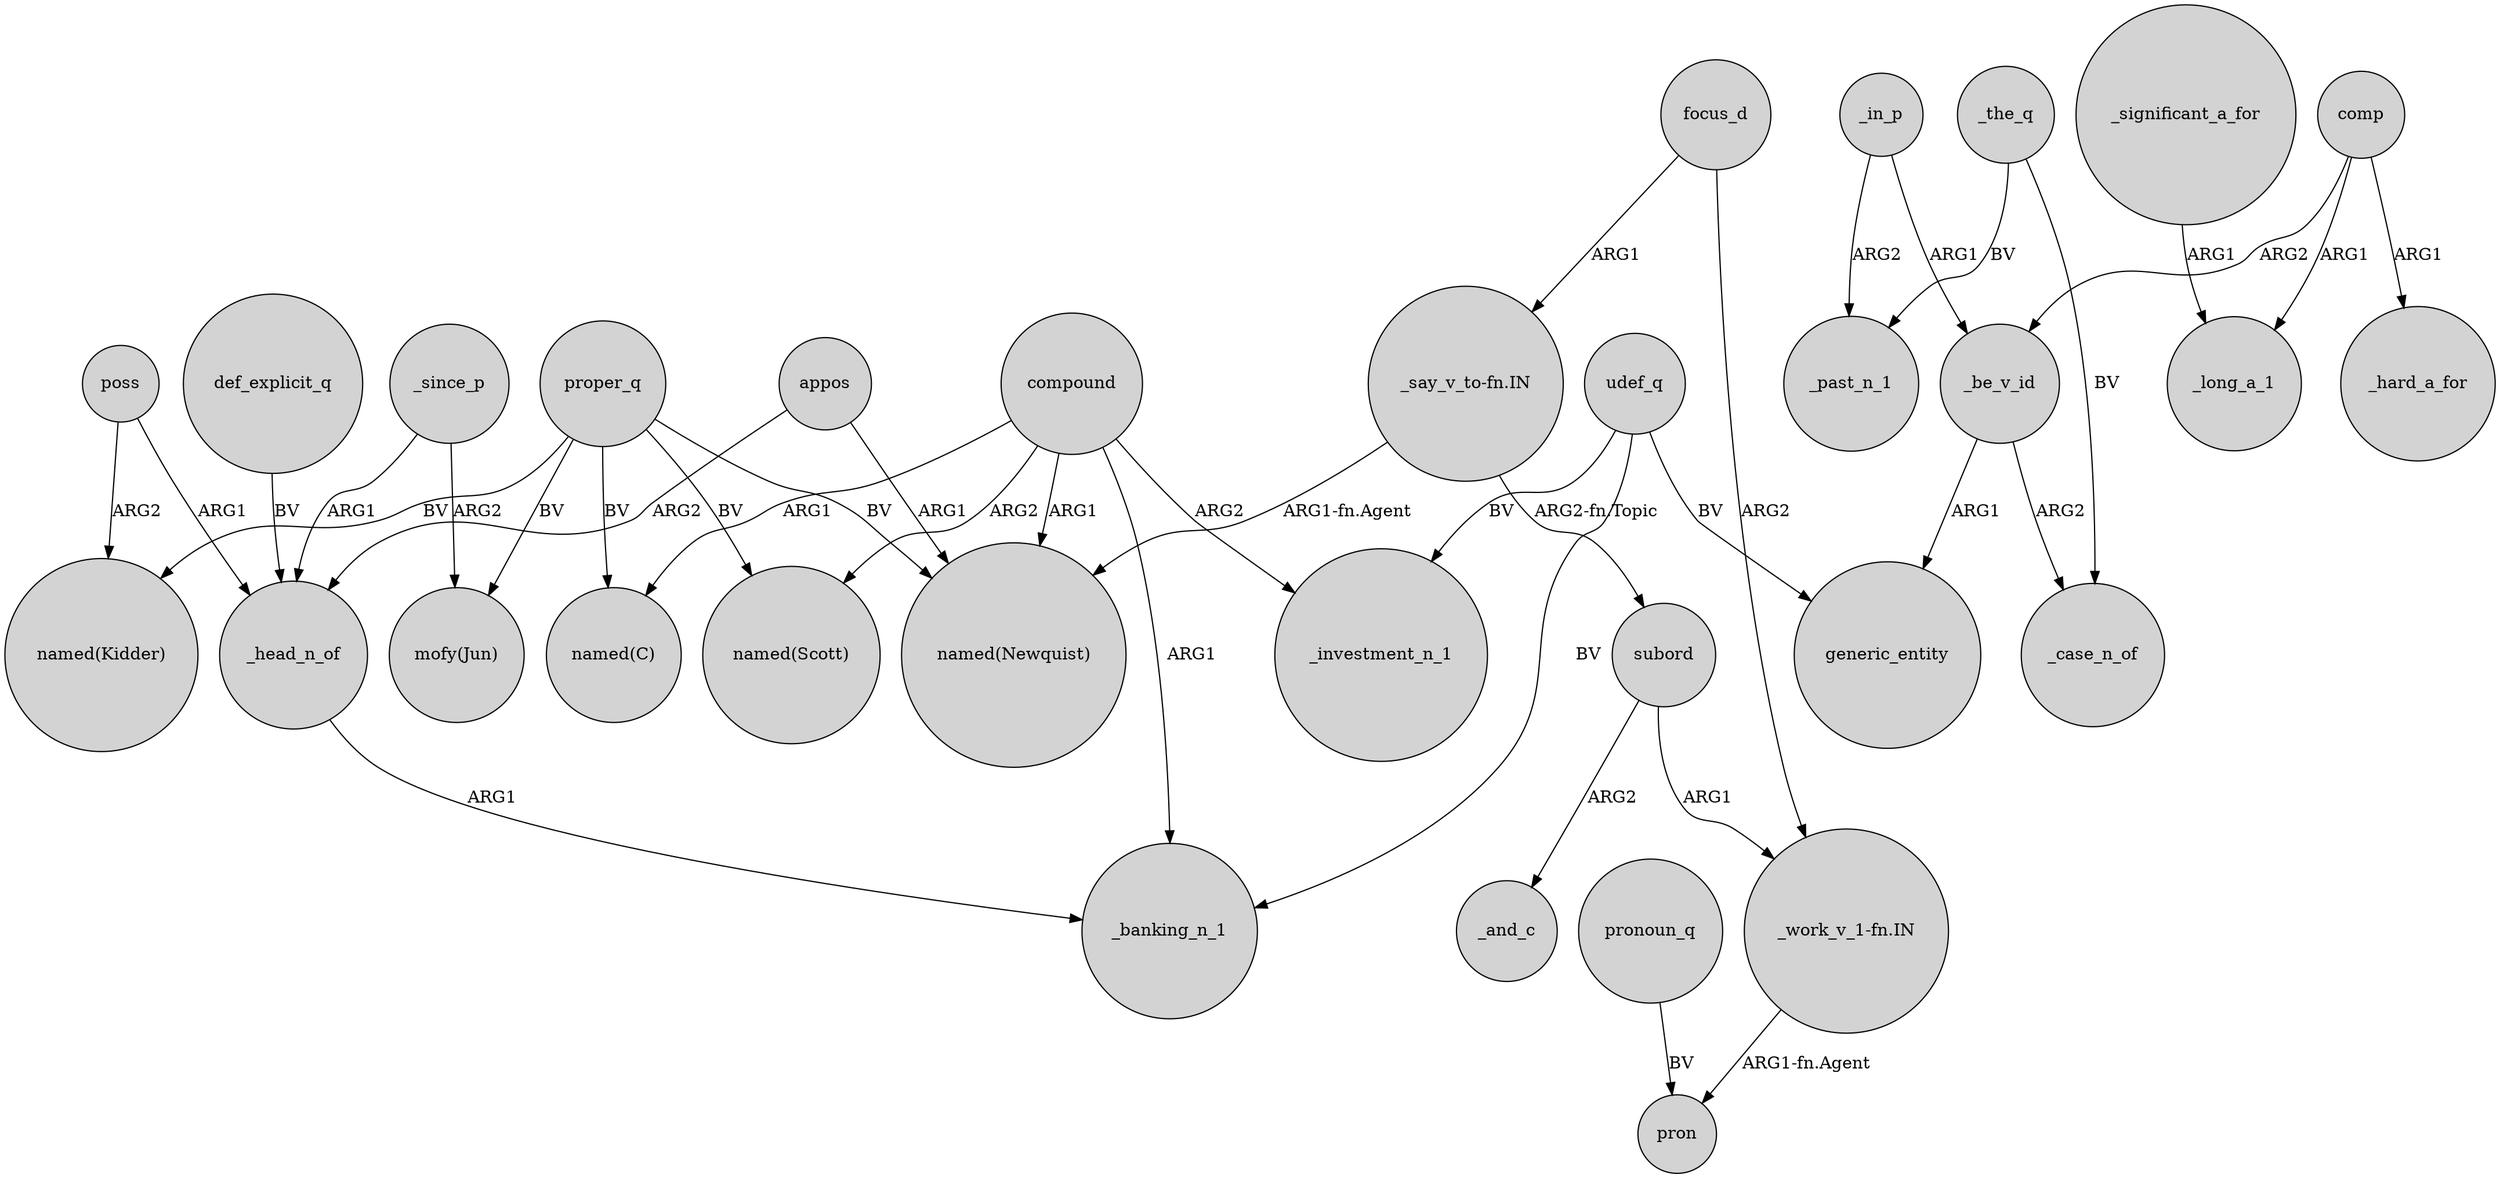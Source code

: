 digraph {
	node [shape=circle style=filled]
	poss -> "named(Kidder)" [label=ARG2]
	poss -> _head_n_of [label=ARG1]
	udef_q -> generic_entity [label=BV]
	_in_p -> _past_n_1 [label=ARG2]
	compound -> "named(Newquist)" [label=ARG1]
	_head_n_of -> _banking_n_1 [label=ARG1]
	_the_q -> _case_n_of [label=BV]
	appos -> _head_n_of [label=ARG2]
	def_explicit_q -> _head_n_of [label=BV]
	proper_q -> "mofy(Jun)" [label=BV]
	compound -> _investment_n_1 [label=ARG2]
	_be_v_id -> generic_entity [label=ARG1]
	proper_q -> "named(Newquist)" [label=BV]
	focus_d -> "_say_v_to-fn.IN" [label=ARG1]
	focus_d -> "_work_v_1-fn.IN" [label=ARG2]
	pronoun_q -> pron [label=BV]
	compound -> _banking_n_1 [label=ARG1]
	"_work_v_1-fn.IN" -> pron [label="ARG1-fn.Agent"]
	_the_q -> _past_n_1 [label=BV]
	proper_q -> "named(Scott)" [label=BV]
	subord -> "_work_v_1-fn.IN" [label=ARG1]
	proper_q -> "named(Kidder)" [label=BV]
	"_say_v_to-fn.IN" -> subord [label="ARG2-fn.Topic"]
	compound -> "named(C)" [label=ARG1]
	_in_p -> _be_v_id [label=ARG1]
	proper_q -> "named(C)" [label=BV]
	udef_q -> _investment_n_1 [label=BV]
	_significant_a_for -> _long_a_1 [label=ARG1]
	comp -> _be_v_id [label=ARG2]
	udef_q -> _banking_n_1 [label=BV]
	"_say_v_to-fn.IN" -> "named(Newquist)" [label="ARG1-fn.Agent"]
	comp -> _hard_a_for [label=ARG1]
	_be_v_id -> _case_n_of [label=ARG2]
	compound -> "named(Scott)" [label=ARG2]
	_since_p -> _head_n_of [label=ARG1]
	_since_p -> "mofy(Jun)" [label=ARG2]
	subord -> _and_c [label=ARG2]
	comp -> _long_a_1 [label=ARG1]
	appos -> "named(Newquist)" [label=ARG1]
}
